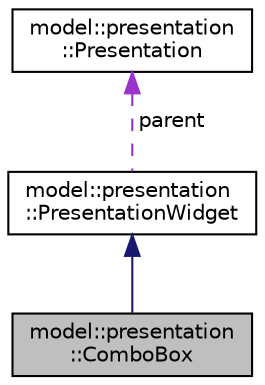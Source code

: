 digraph "model::presentation::ComboBox"
{
 // LATEX_PDF_SIZE
  edge [fontname="Helvetica",fontsize="10",labelfontname="Helvetica",labelfontsize="10"];
  node [fontname="Helvetica",fontsize="10",shape=record];
  Node1 [label="model::presentation\l::ComboBox",height=0.2,width=0.4,color="black", fillcolor="grey75", style="filled", fontcolor="black",tooltip="Represents a combo box display element with default/suggested entries."];
  Node2 -> Node1 [dir="back",color="midnightblue",fontsize="10",style="solid",fontname="Helvetica"];
  Node2 [label="model::presentation\l::PresentationWidget",height=0.2,width=0.4,color="black", fillcolor="white", style="filled",URL="$classmodel_1_1presentation_1_1_presentation_widget.html",tooltip="The PresentationWidget class base class for all widgets supported by ADMX/ADML format."];
  Node3 -> Node2 [dir="back",color="darkorchid3",fontsize="10",style="dashed",label=" parent" ,fontname="Helvetica"];
  Node3 [label="model::presentation\l::Presentation",height=0.2,width=0.4,color="black", fillcolor="white", style="filled",URL="$classmodel_1_1presentation_1_1_presentation.html",tooltip="The Presentation class A presentation element representing parameters for a policy setting."];
}
